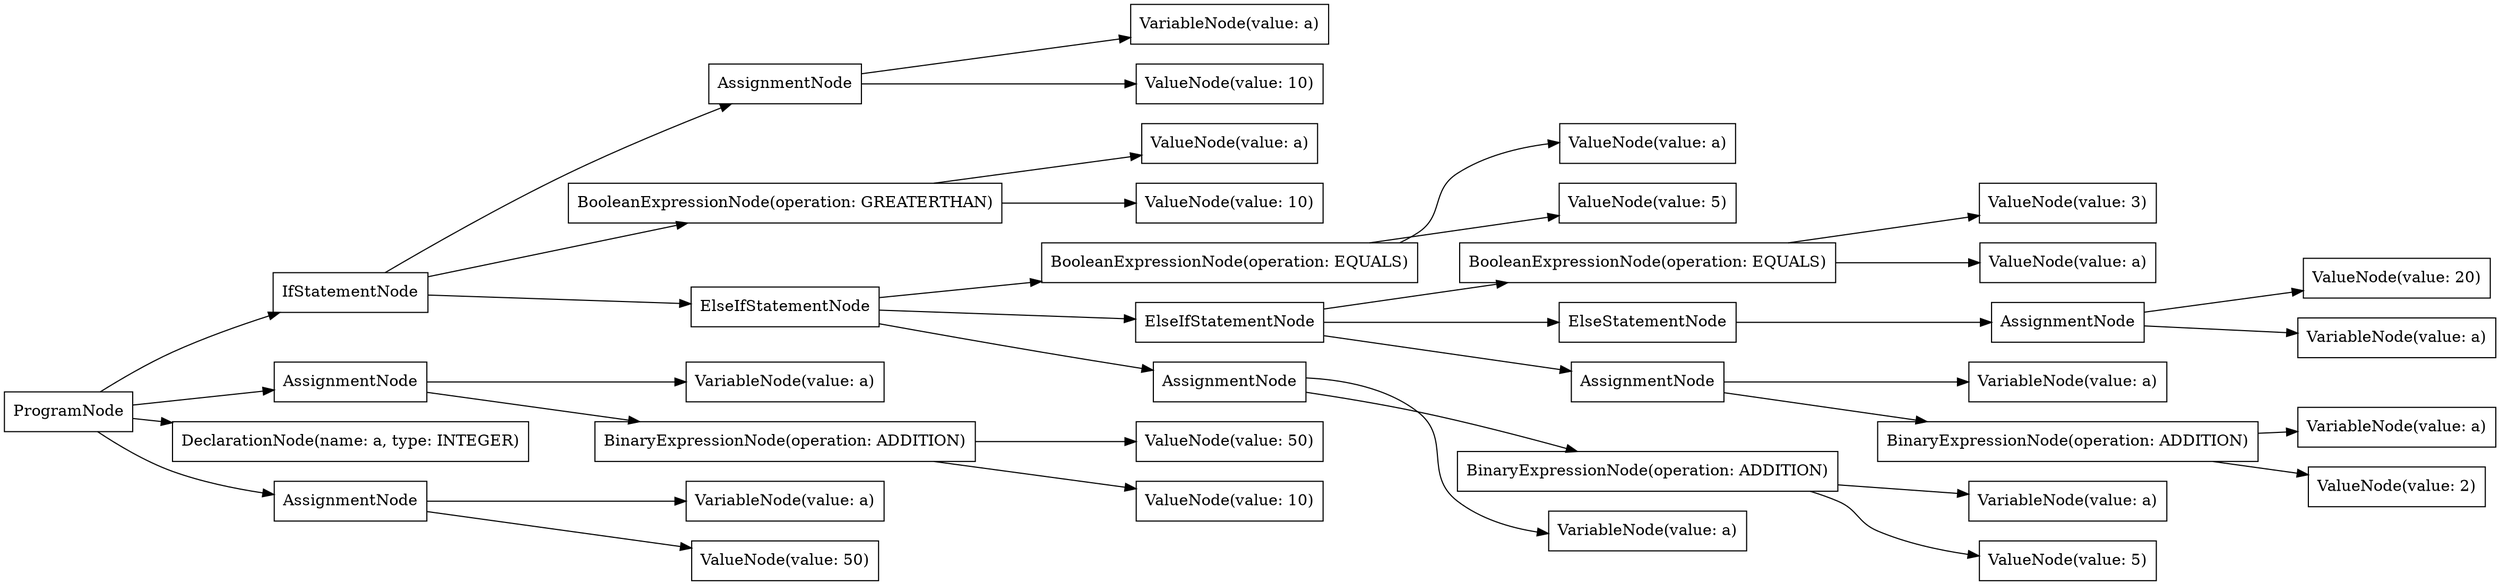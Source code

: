 digraph G {
rankdir=LR
"056d68b5-1c5a-4bd9-ac76-d879fc753563" [label="VariableNode(value: a)" shape="box"];
"910bc364-d30c-4750-89e6-8b339c42cae7" [label="VariableNode(value: a)" shape="box"];
"a17f1d7f-00c7-488e-8e1f-476583a67996" [label="ValueNode(value: 2)" shape="box"];
"3a7664a3-7414-4352-b82d-a73f00e3fc26" [label="ValueNode(value: a)" shape="box"];
"e0ff7432-14a5-4001-b9fc-33d4d6c8000d" [label="ValueNode(value: 3)" shape="box"];
"79c21303-ec14-4fd1-b26d-0b97922ca197" [label="VariableNode(value: a)" shape="box"];
"9a9ebf2d-bc9e-4e6f-be57-4d4811175d0d" [label="BinaryExpressionNode(operation: ADDITION)" shape="box"];
"4278be20-f519-4742-bce0-ae8191d3d9b9" [label="AssignmentNode" shape="box"];
"f931f819-f55b-40c9-a4b4-8eca323c4df2" [label="BooleanExpressionNode(operation: GREATERTHAN)" shape="box"];
"30824691-ca99-4523-891e-f6ecba1a7b4a" [label="VariableNode(value: a)" shape="box"];
"3f95559d-6126-421d-8212-9b641d8c6784" [label="BooleanExpressionNode(operation: EQUALS)" shape="box"];
"c026826d-abb5-42ea-a973-4dcf2b7e69d9" [label="IfStatementNode" shape="box"];
"b5d9e8f3-29d3-4d6f-8710-d4c0d68fac99" [label="ValueNode(value: a)" shape="box"];
"30bdd246-f32b-44f8-83b6-6686307a9df0" [label="BooleanExpressionNode(operation: EQUALS)" shape="box"];
"1c186acc-18ff-4808-97b9-0ffab192d121" [label="AssignmentNode" shape="box"];
"bde918db-64b5-4ee8-bec4-d9c2b1fa13c7" [label="ValueNode(value: a)" shape="box"];
"66e86729-da51-48cb-8568-c87192aa7a30" [label="ElseStatementNode" shape="box"];
"509d89c9-5059-420e-9209-fd7425c11467" [label="ValueNode(value: 20)" shape="box"];
"052afe60-bb52-40f6-b158-f02cfc740bb5" [label="ElseIfStatementNode" shape="box"];
"d71dfcdf-efb1-4a0c-8ca7-49be2e4ff208" [label="VariableNode(value: a)" shape="box"];
"231bbb53-2444-4f9c-9d05-ecdcfc8c0661" [label="AssignmentNode" shape="box"];
"a93387a8-a980-4316-83c8-711026016eb0" [label="AssignmentNode" shape="box"];
"2118fe91-ddf3-4960-b61b-4aaec85ed954" [label="AssignmentNode" shape="box"];
"2017dd74-14c8-424e-b50f-e1396ca75551" [label="ValueNode(value: 50)" shape="box"];
"7ca74f19-9496-49e5-aacb-bed418ccd838" [label="ValueNode(value: 10)" shape="box"];
"68fdd791-a230-49d6-8048-d3f7d1ea7ff9" [label="BinaryExpressionNode(operation: ADDITION)" shape="box"];
"c75d41c0-0568-49b7-a43a-a68aea62e5b6" [label="VariableNode(value: a)" shape="box"];
"06719703-7900-4796-b887-bae905e2eb4f" [label="ValueNode(value: 5)" shape="box"];
"526847c7-7588-47b0-b5eb-e886b293abc4" [label="ValueNode(value: 5)" shape="box"];
"21103529-5a16-464c-9e18-5b1c576d0ce5" [label="ValueNode(value: 50)" shape="box"];
"626ec897-c671-4e16-939a-ab8bd7417ce1" [label="VariableNode(value: a)" shape="box"];
"448c7957-6c59-41c4-9e2d-18b1228c25a6" [label="BinaryExpressionNode(operation: ADDITION)" shape="box"];
"34289306-2741-42d5-a2ba-e76e34a28a3e" [label="ValueNode(value: 10)" shape="box"];
"fbd14fc6-2f02-4aa1-9021-c796e566a596" [label="ValueNode(value: 10)" shape="box"];
"cd7fdddd-22e2-4cf9-9a5a-4898ff252caa" [label="ProgramNode" shape="box"];
"7875740a-f4ca-4056-8832-34d8be182aeb" [label="DeclarationNode(name: a, type: INTEGER)" shape="box"];
"33789439-519f-434d-83b0-b2d3e63336f9" [label="VariableNode(value: a)" shape="box"];
"ab4acdd1-06a6-4269-9e43-e04c9a971eb7" [label="AssignmentNode" shape="box"];
"b10c782f-c87a-4e63-8d93-8a89117d8563" [label="ElseIfStatementNode" shape="box"];
"cd7fdddd-22e2-4cf9-9a5a-4898ff252caa" -> "7875740a-f4ca-4056-8832-34d8be182aeb";
"cd7fdddd-22e2-4cf9-9a5a-4898ff252caa" -> "ab4acdd1-06a6-4269-9e43-e04c9a971eb7";
"ab4acdd1-06a6-4269-9e43-e04c9a971eb7" -> "910bc364-d30c-4750-89e6-8b339c42cae7";
"ab4acdd1-06a6-4269-9e43-e04c9a971eb7" -> "21103529-5a16-464c-9e18-5b1c576d0ce5";
"cd7fdddd-22e2-4cf9-9a5a-4898ff252caa" -> "c026826d-abb5-42ea-a973-4dcf2b7e69d9";
"c026826d-abb5-42ea-a973-4dcf2b7e69d9" -> "f931f819-f55b-40c9-a4b4-8eca323c4df2";
"f931f819-f55b-40c9-a4b4-8eca323c4df2" -> "3a7664a3-7414-4352-b82d-a73f00e3fc26";
"f931f819-f55b-40c9-a4b4-8eca323c4df2" -> "fbd14fc6-2f02-4aa1-9021-c796e566a596";
"c026826d-abb5-42ea-a973-4dcf2b7e69d9" -> "4278be20-f519-4742-bce0-ae8191d3d9b9";
"4278be20-f519-4742-bce0-ae8191d3d9b9" -> "30824691-ca99-4523-891e-f6ecba1a7b4a";
"4278be20-f519-4742-bce0-ae8191d3d9b9" -> "7ca74f19-9496-49e5-aacb-bed418ccd838";
"c026826d-abb5-42ea-a973-4dcf2b7e69d9" -> "b10c782f-c87a-4e63-8d93-8a89117d8563";
"b10c782f-c87a-4e63-8d93-8a89117d8563" -> "30bdd246-f32b-44f8-83b6-6686307a9df0";
"30bdd246-f32b-44f8-83b6-6686307a9df0" -> "b5d9e8f3-29d3-4d6f-8710-d4c0d68fac99";
"30bdd246-f32b-44f8-83b6-6686307a9df0" -> "06719703-7900-4796-b887-bae905e2eb4f";
"b10c782f-c87a-4e63-8d93-8a89117d8563" -> "231bbb53-2444-4f9c-9d05-ecdcfc8c0661";
"231bbb53-2444-4f9c-9d05-ecdcfc8c0661" -> "626ec897-c671-4e16-939a-ab8bd7417ce1";
"231bbb53-2444-4f9c-9d05-ecdcfc8c0661" -> "68fdd791-a230-49d6-8048-d3f7d1ea7ff9";
"68fdd791-a230-49d6-8048-d3f7d1ea7ff9" -> "c75d41c0-0568-49b7-a43a-a68aea62e5b6";
"68fdd791-a230-49d6-8048-d3f7d1ea7ff9" -> "526847c7-7588-47b0-b5eb-e886b293abc4";
"b10c782f-c87a-4e63-8d93-8a89117d8563" -> "052afe60-bb52-40f6-b158-f02cfc740bb5";
"052afe60-bb52-40f6-b158-f02cfc740bb5" -> "3f95559d-6126-421d-8212-9b641d8c6784";
"3f95559d-6126-421d-8212-9b641d8c6784" -> "bde918db-64b5-4ee8-bec4-d9c2b1fa13c7";
"3f95559d-6126-421d-8212-9b641d8c6784" -> "e0ff7432-14a5-4001-b9fc-33d4d6c8000d";
"052afe60-bb52-40f6-b158-f02cfc740bb5" -> "2118fe91-ddf3-4960-b61b-4aaec85ed954";
"2118fe91-ddf3-4960-b61b-4aaec85ed954" -> "d71dfcdf-efb1-4a0c-8ca7-49be2e4ff208";
"2118fe91-ddf3-4960-b61b-4aaec85ed954" -> "448c7957-6c59-41c4-9e2d-18b1228c25a6";
"448c7957-6c59-41c4-9e2d-18b1228c25a6" -> "056d68b5-1c5a-4bd9-ac76-d879fc753563";
"448c7957-6c59-41c4-9e2d-18b1228c25a6" -> "a17f1d7f-00c7-488e-8e1f-476583a67996";
"052afe60-bb52-40f6-b158-f02cfc740bb5" -> "66e86729-da51-48cb-8568-c87192aa7a30";
"66e86729-da51-48cb-8568-c87192aa7a30" -> "a93387a8-a980-4316-83c8-711026016eb0";
"a93387a8-a980-4316-83c8-711026016eb0" -> "33789439-519f-434d-83b0-b2d3e63336f9";
"a93387a8-a980-4316-83c8-711026016eb0" -> "509d89c9-5059-420e-9209-fd7425c11467";
"cd7fdddd-22e2-4cf9-9a5a-4898ff252caa" -> "1c186acc-18ff-4808-97b9-0ffab192d121";
"1c186acc-18ff-4808-97b9-0ffab192d121" -> "79c21303-ec14-4fd1-b26d-0b97922ca197";
"1c186acc-18ff-4808-97b9-0ffab192d121" -> "9a9ebf2d-bc9e-4e6f-be57-4d4811175d0d";
"9a9ebf2d-bc9e-4e6f-be57-4d4811175d0d" -> "34289306-2741-42d5-a2ba-e76e34a28a3e";
"9a9ebf2d-bc9e-4e6f-be57-4d4811175d0d" -> "2017dd74-14c8-424e-b50f-e1396ca75551";
}